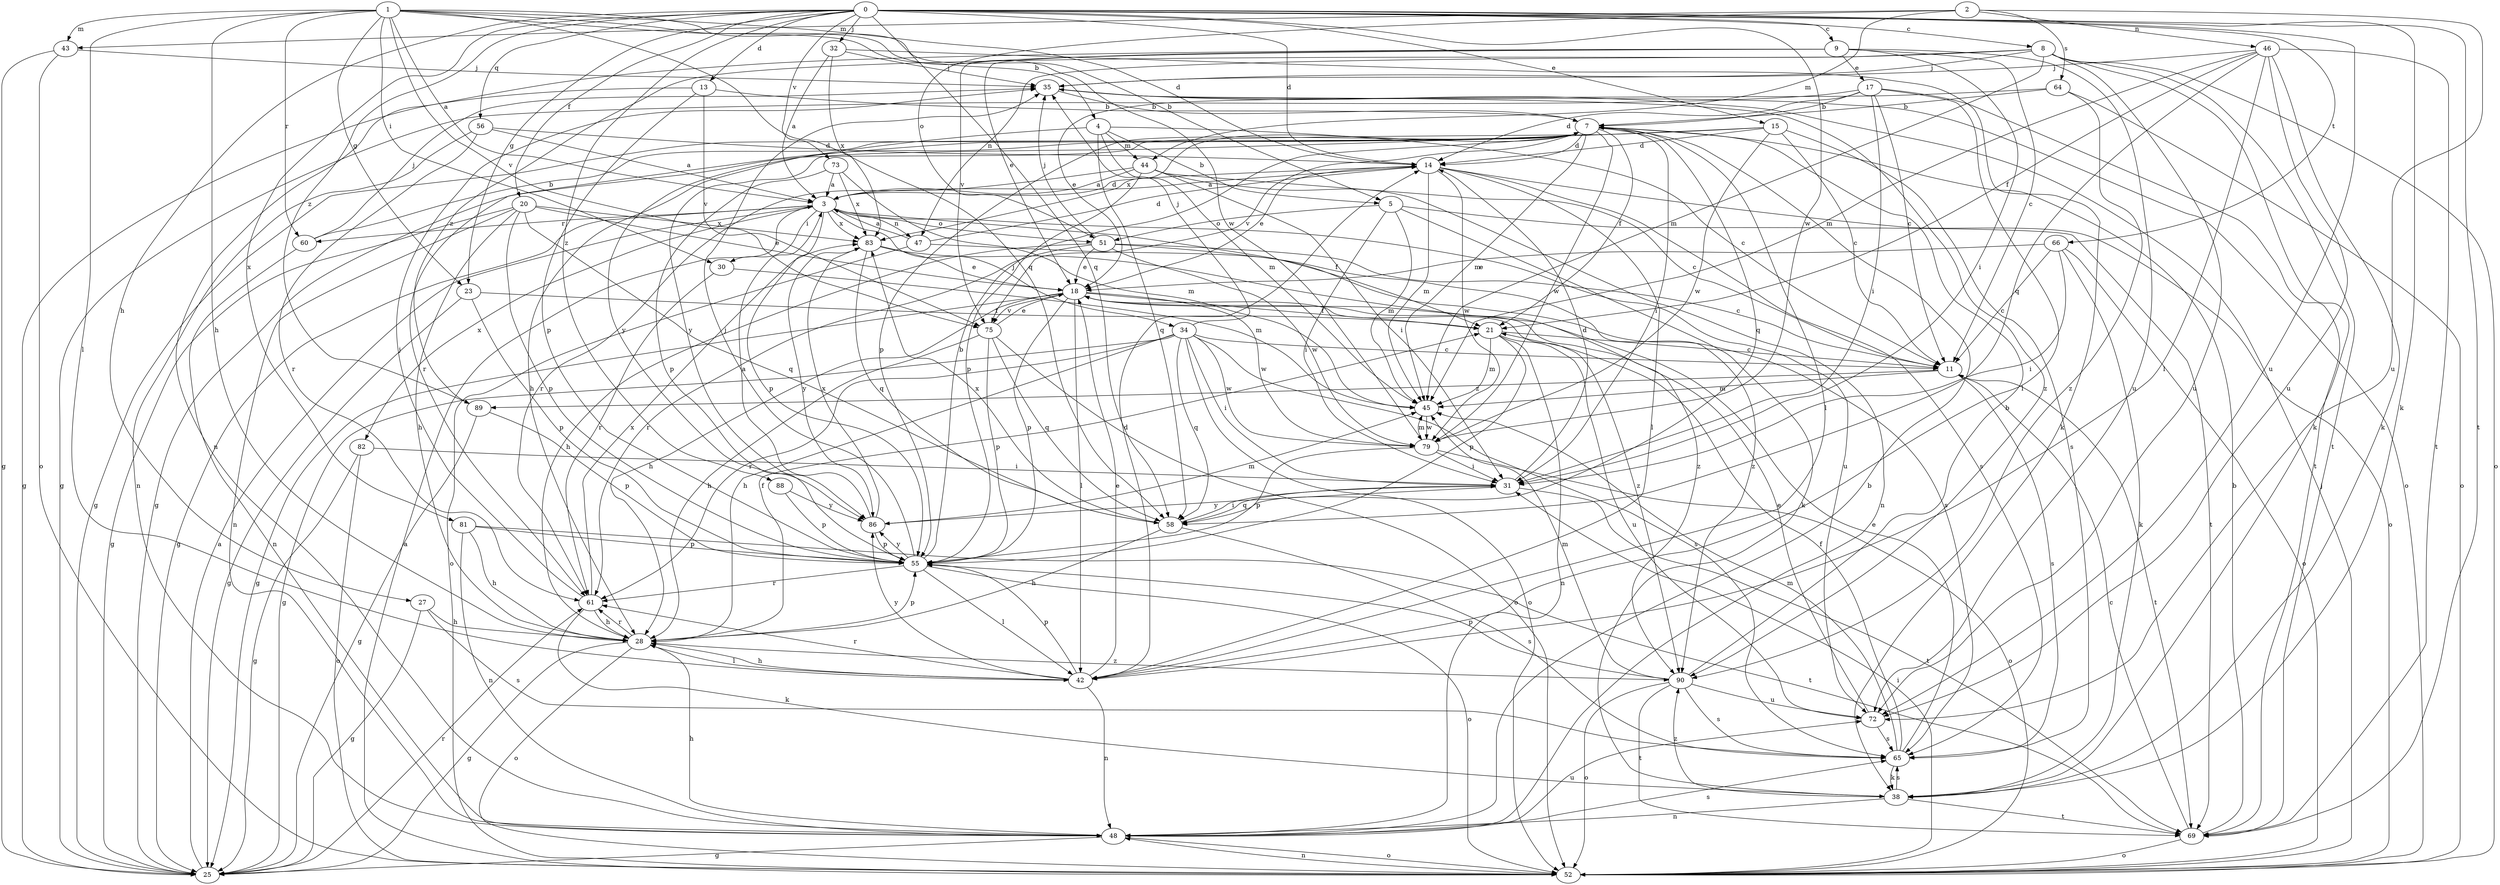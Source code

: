 strict digraph  {
0;
1;
2;
3;
4;
5;
7;
8;
9;
11;
13;
14;
15;
17;
18;
20;
21;
23;
25;
27;
28;
30;
31;
32;
34;
35;
38;
42;
43;
44;
45;
46;
47;
48;
51;
52;
55;
56;
58;
60;
61;
64;
65;
66;
69;
72;
73;
75;
79;
81;
82;
83;
86;
88;
89;
90;
0 -> 8  [label=c];
0 -> 9  [label=c];
0 -> 13  [label=d];
0 -> 14  [label=d];
0 -> 15  [label=e];
0 -> 20  [label=f];
0 -> 23  [label=g];
0 -> 27  [label=h];
0 -> 32  [label=j];
0 -> 38  [label=k];
0 -> 56  [label=q];
0 -> 58  [label=q];
0 -> 66  [label=t];
0 -> 69  [label=t];
0 -> 72  [label=u];
0 -> 73  [label=v];
0 -> 79  [label=w];
0 -> 81  [label=x];
0 -> 88  [label=z];
0 -> 89  [label=z];
1 -> 3  [label=a];
1 -> 4  [label=b];
1 -> 5  [label=b];
1 -> 14  [label=d];
1 -> 23  [label=g];
1 -> 28  [label=h];
1 -> 30  [label=i];
1 -> 42  [label=l];
1 -> 43  [label=m];
1 -> 58  [label=q];
1 -> 60  [label=r];
1 -> 75  [label=v];
1 -> 79  [label=w];
2 -> 43  [label=m];
2 -> 44  [label=m];
2 -> 46  [label=n];
2 -> 51  [label=o];
2 -> 64  [label=s];
2 -> 72  [label=u];
3 -> 14  [label=d];
3 -> 21  [label=f];
3 -> 25  [label=g];
3 -> 30  [label=i];
3 -> 34  [label=j];
3 -> 47  [label=n];
3 -> 51  [label=o];
3 -> 55  [label=p];
3 -> 60  [label=r];
3 -> 72  [label=u];
3 -> 82  [label=x];
3 -> 83  [label=x];
4 -> 5  [label=b];
4 -> 11  [label=c];
4 -> 44  [label=m];
4 -> 45  [label=m];
4 -> 58  [label=q];
4 -> 86  [label=y];
5 -> 31  [label=i];
5 -> 38  [label=k];
5 -> 45  [label=m];
5 -> 51  [label=o];
5 -> 69  [label=t];
7 -> 14  [label=d];
7 -> 21  [label=f];
7 -> 25  [label=g];
7 -> 28  [label=h];
7 -> 31  [label=i];
7 -> 42  [label=l];
7 -> 45  [label=m];
7 -> 55  [label=p];
7 -> 58  [label=q];
7 -> 61  [label=r];
7 -> 75  [label=v];
7 -> 79  [label=w];
7 -> 83  [label=x];
8 -> 35  [label=j];
8 -> 38  [label=k];
8 -> 45  [label=m];
8 -> 47  [label=n];
8 -> 52  [label=o];
8 -> 69  [label=t];
8 -> 72  [label=u];
8 -> 89  [label=z];
9 -> 11  [label=c];
9 -> 17  [label=e];
9 -> 18  [label=e];
9 -> 31  [label=i];
9 -> 48  [label=n];
9 -> 72  [label=u];
9 -> 75  [label=v];
11 -> 45  [label=m];
11 -> 65  [label=s];
11 -> 69  [label=t];
11 -> 89  [label=z];
13 -> 7  [label=b];
13 -> 25  [label=g];
13 -> 55  [label=p];
13 -> 75  [label=v];
14 -> 3  [label=a];
14 -> 18  [label=e];
14 -> 42  [label=l];
14 -> 45  [label=m];
14 -> 52  [label=o];
14 -> 65  [label=s];
14 -> 79  [label=w];
15 -> 11  [label=c];
15 -> 14  [label=d];
15 -> 25  [label=g];
15 -> 65  [label=s];
15 -> 79  [label=w];
15 -> 86  [label=y];
17 -> 7  [label=b];
17 -> 11  [label=c];
17 -> 14  [label=d];
17 -> 25  [label=g];
17 -> 31  [label=i];
17 -> 42  [label=l];
17 -> 69  [label=t];
18 -> 21  [label=f];
18 -> 25  [label=g];
18 -> 28  [label=h];
18 -> 42  [label=l];
18 -> 55  [label=p];
18 -> 75  [label=v];
18 -> 79  [label=w];
18 -> 90  [label=z];
20 -> 18  [label=e];
20 -> 25  [label=g];
20 -> 28  [label=h];
20 -> 48  [label=n];
20 -> 55  [label=p];
20 -> 58  [label=q];
20 -> 83  [label=x];
21 -> 11  [label=c];
21 -> 45  [label=m];
21 -> 48  [label=n];
21 -> 55  [label=p];
21 -> 72  [label=u];
23 -> 21  [label=f];
23 -> 25  [label=g];
23 -> 55  [label=p];
25 -> 3  [label=a];
25 -> 61  [label=r];
27 -> 25  [label=g];
27 -> 28  [label=h];
27 -> 65  [label=s];
28 -> 21  [label=f];
28 -> 25  [label=g];
28 -> 42  [label=l];
28 -> 52  [label=o];
28 -> 55  [label=p];
28 -> 61  [label=r];
28 -> 90  [label=z];
30 -> 45  [label=m];
30 -> 61  [label=r];
31 -> 14  [label=d];
31 -> 58  [label=q];
31 -> 69  [label=t];
31 -> 86  [label=y];
32 -> 3  [label=a];
32 -> 35  [label=j];
32 -> 38  [label=k];
32 -> 83  [label=x];
34 -> 11  [label=c];
34 -> 25  [label=g];
34 -> 28  [label=h];
34 -> 31  [label=i];
34 -> 35  [label=j];
34 -> 52  [label=o];
34 -> 58  [label=q];
34 -> 61  [label=r];
34 -> 65  [label=s];
34 -> 79  [label=w];
35 -> 7  [label=b];
35 -> 52  [label=o];
35 -> 90  [label=z];
38 -> 48  [label=n];
38 -> 65  [label=s];
38 -> 69  [label=t];
38 -> 90  [label=z];
42 -> 14  [label=d];
42 -> 18  [label=e];
42 -> 28  [label=h];
42 -> 48  [label=n];
42 -> 55  [label=p];
42 -> 61  [label=r];
42 -> 86  [label=y];
43 -> 25  [label=g];
43 -> 35  [label=j];
43 -> 52  [label=o];
44 -> 3  [label=a];
44 -> 11  [label=c];
44 -> 31  [label=i];
44 -> 48  [label=n];
44 -> 55  [label=p];
44 -> 61  [label=r];
45 -> 79  [label=w];
46 -> 21  [label=f];
46 -> 35  [label=j];
46 -> 38  [label=k];
46 -> 42  [label=l];
46 -> 45  [label=m];
46 -> 58  [label=q];
46 -> 69  [label=t];
46 -> 72  [label=u];
47 -> 3  [label=a];
47 -> 14  [label=d];
47 -> 52  [label=o];
47 -> 65  [label=s];
48 -> 7  [label=b];
48 -> 25  [label=g];
48 -> 28  [label=h];
48 -> 52  [label=o];
48 -> 65  [label=s];
48 -> 72  [label=u];
51 -> 11  [label=c];
51 -> 18  [label=e];
51 -> 28  [label=h];
51 -> 35  [label=j];
51 -> 61  [label=r];
51 -> 79  [label=w];
51 -> 90  [label=z];
52 -> 3  [label=a];
52 -> 31  [label=i];
52 -> 35  [label=j];
52 -> 48  [label=n];
55 -> 7  [label=b];
55 -> 35  [label=j];
55 -> 42  [label=l];
55 -> 52  [label=o];
55 -> 61  [label=r];
55 -> 86  [label=y];
56 -> 3  [label=a];
56 -> 14  [label=d];
56 -> 48  [label=n];
56 -> 61  [label=r];
58 -> 28  [label=h];
58 -> 31  [label=i];
58 -> 65  [label=s];
58 -> 83  [label=x];
60 -> 7  [label=b];
60 -> 35  [label=j];
60 -> 48  [label=n];
61 -> 28  [label=h];
61 -> 35  [label=j];
61 -> 38  [label=k];
61 -> 83  [label=x];
64 -> 7  [label=b];
64 -> 18  [label=e];
64 -> 52  [label=o];
64 -> 90  [label=z];
65 -> 18  [label=e];
65 -> 21  [label=f];
65 -> 38  [label=k];
65 -> 45  [label=m];
66 -> 11  [label=c];
66 -> 18  [label=e];
66 -> 31  [label=i];
66 -> 38  [label=k];
66 -> 52  [label=o];
69 -> 7  [label=b];
69 -> 11  [label=c];
69 -> 52  [label=o];
72 -> 18  [label=e];
72 -> 65  [label=s];
73 -> 3  [label=a];
73 -> 45  [label=m];
73 -> 55  [label=p];
73 -> 83  [label=x];
75 -> 18  [label=e];
75 -> 28  [label=h];
75 -> 52  [label=o];
75 -> 55  [label=p];
75 -> 58  [label=q];
79 -> 31  [label=i];
79 -> 45  [label=m];
79 -> 52  [label=o];
79 -> 55  [label=p];
81 -> 28  [label=h];
81 -> 48  [label=n];
81 -> 55  [label=p];
81 -> 69  [label=t];
82 -> 25  [label=g];
82 -> 31  [label=i];
82 -> 52  [label=o];
83 -> 18  [label=e];
83 -> 58  [label=q];
83 -> 86  [label=y];
83 -> 90  [label=z];
86 -> 3  [label=a];
86 -> 45  [label=m];
86 -> 55  [label=p];
86 -> 83  [label=x];
88 -> 55  [label=p];
88 -> 86  [label=y];
89 -> 25  [label=g];
89 -> 55  [label=p];
90 -> 7  [label=b];
90 -> 45  [label=m];
90 -> 52  [label=o];
90 -> 55  [label=p];
90 -> 65  [label=s];
90 -> 69  [label=t];
90 -> 72  [label=u];
}
